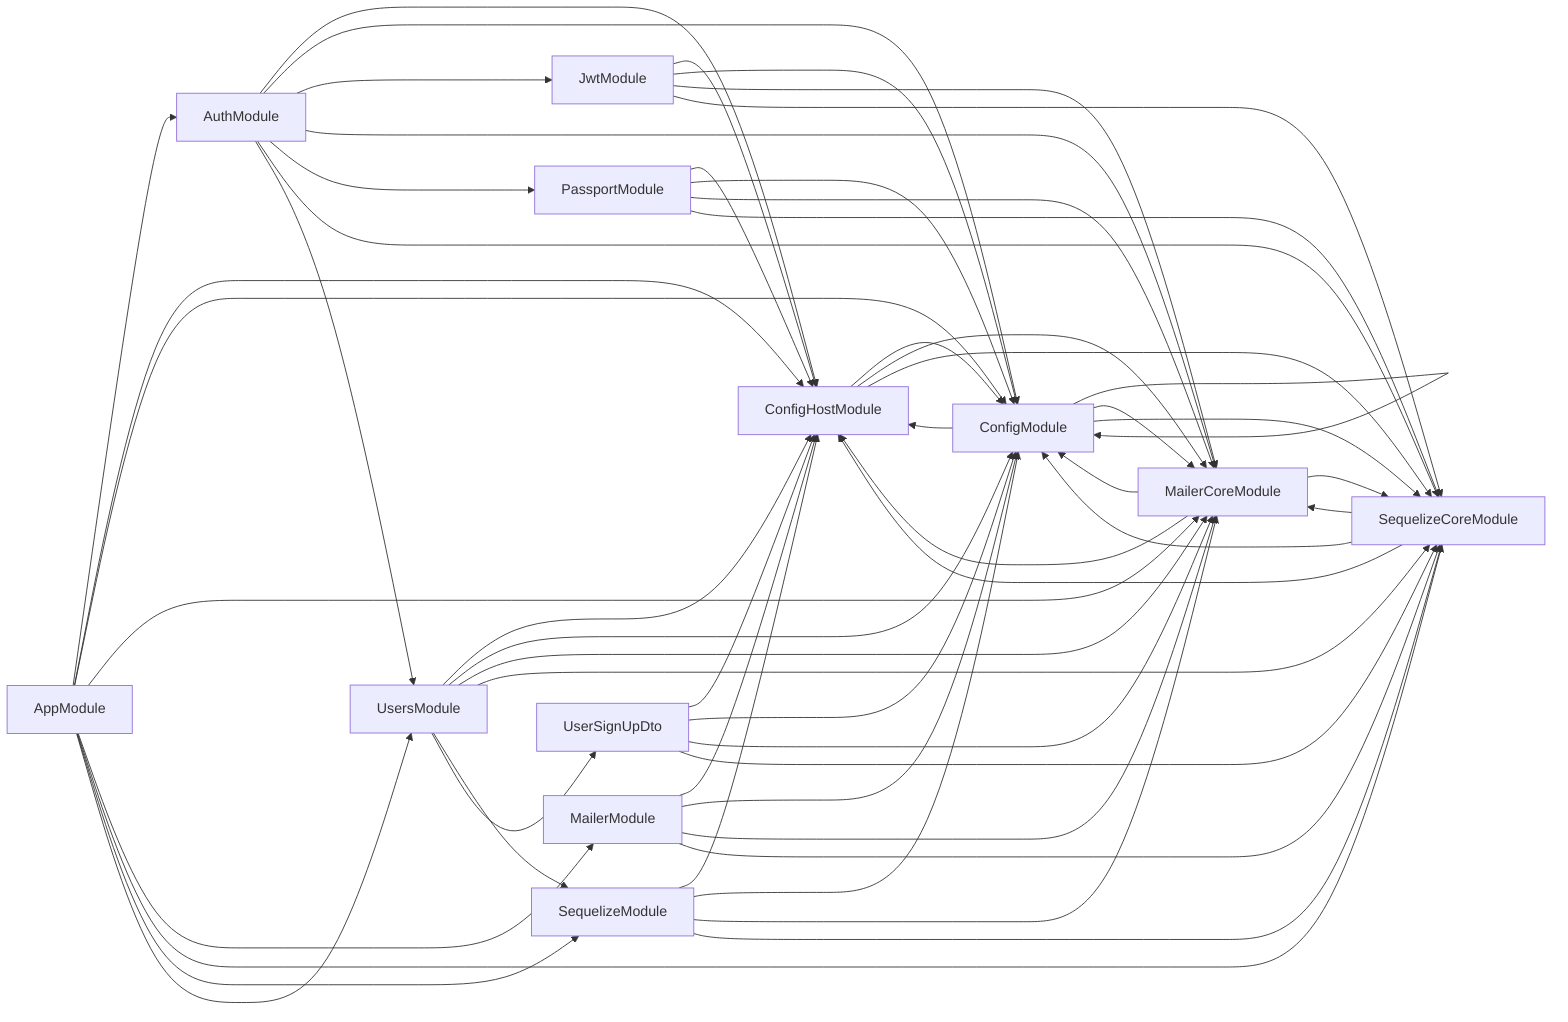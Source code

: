 graph LR
    AppModule-->AuthModule
  AppModule-->ConfigHostModule
  AppModule-->ConfigModule
  AppModule-->MailerCoreModule
  AppModule-->MailerModule
  AppModule-->SequelizeCoreModule
  AppModule-->SequelizeModule
  AppModule-->UsersModule
  AuthModule-->ConfigHostModule
  AuthModule-->ConfigModule
  AuthModule-->JwtModule
  AuthModule-->MailerCoreModule
  AuthModule-->PassportModule
  AuthModule-->SequelizeCoreModule
  AuthModule-->UsersModule
  ConfigHostModule-->ConfigModule
  ConfigHostModule-->MailerCoreModule
  ConfigHostModule-->SequelizeCoreModule
  ConfigModule-->ConfigHostModule
  ConfigModule-->ConfigModule
  ConfigModule-->MailerCoreModule
  ConfigModule-->SequelizeCoreModule
  JwtModule-->ConfigHostModule
  JwtModule-->ConfigModule
  JwtModule-->MailerCoreModule
  JwtModule-->SequelizeCoreModule
  MailerCoreModule-->ConfigHostModule
  MailerCoreModule-->ConfigModule
  MailerCoreModule-->SequelizeCoreModule
  MailerModule-->ConfigHostModule
  MailerModule-->ConfigModule
  MailerModule-->MailerCoreModule
  MailerModule-->SequelizeCoreModule
  PassportModule-->ConfigHostModule
  PassportModule-->ConfigModule
  PassportModule-->MailerCoreModule
  PassportModule-->SequelizeCoreModule
  SequelizeCoreModule-->ConfigHostModule
  SequelizeCoreModule-->ConfigModule
  SequelizeCoreModule-->MailerCoreModule
  SequelizeModule-->ConfigHostModule
  SequelizeModule-->ConfigModule
  SequelizeModule-->MailerCoreModule
  SequelizeModule-->SequelizeCoreModule
  UserSignUpDto-->ConfigHostModule
  UserSignUpDto-->ConfigModule
  UserSignUpDto-->MailerCoreModule
  UserSignUpDto-->SequelizeCoreModule
  UsersModule-->ConfigHostModule
  UsersModule-->ConfigModule
  UsersModule-->MailerCoreModule
  UsersModule-->SequelizeCoreModule
  UsersModule-->SequelizeModule
  UsersModule-->UserSignUpDto